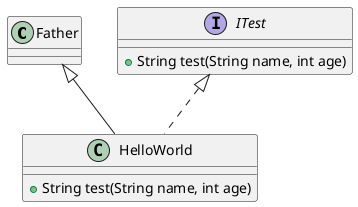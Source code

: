 @startuml

class Father {}
interface ITest {
    + String test(String name, int age)
}

class HelloWorld extends Father implements ITest {
    + String test(String name, int age)
}

@enduml